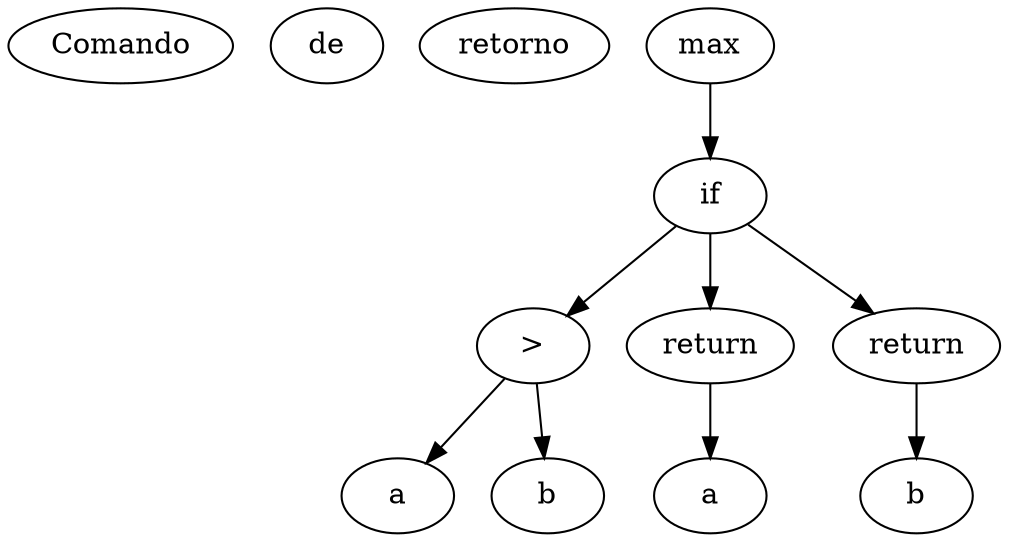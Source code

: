 # Executado assim: output2dot.sh 
# https://graphviz.org/doc/info/lang.html
digraph {
  Comando de retorno
  Comando de retorno
  x600002ba91e0 [label="max"];
  x600002ba91e0 -> x600002ba92e0
  x600002ba92e0 [label="if"];
  x600002ba92e0 -> x600002ba9240
  x600002ba92e0 -> x600002ba9280
  x600002ba92e0 -> x600002ba92c0
  x600002ba9240 [label=">"];
  x600002ba9240 -> x600002ba9200
  x600002ba9240 -> x600002ba9220
  x600002ba9200 [label="a"];
  x600002ba9220 [label="b"];
  x600002ba9280 [label="return"];
  x600002ba9280 -> x600002ba9260
  x600002ba9260 [label="a"];
  x600002ba92c0 [label="return"];
  x600002ba92c0 -> x600002ba92a0
  x600002ba92a0 [label="b"];
}
